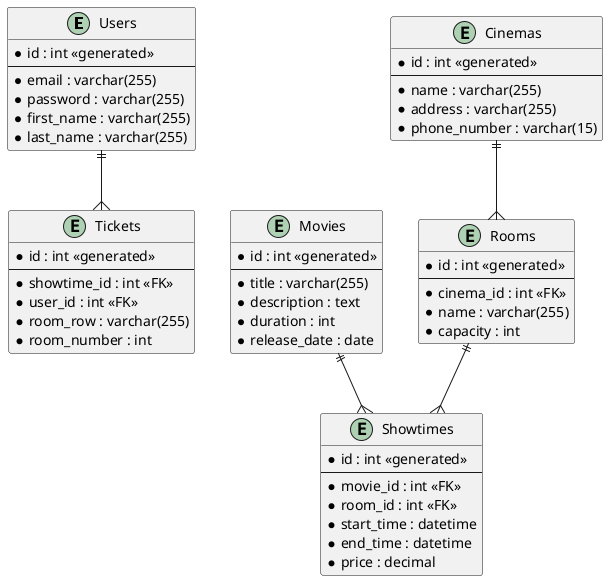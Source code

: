 @startuml
entity "Users" {
  * id : int <<generated>>
  --
  * email : varchar(255)
  * password : varchar(255)
  * first_name : varchar(255)
  * last_name : varchar(255)
}

entity "Tickets" {
  * id : int <<generated>>
  --
  * showtime_id : int <<FK>>
  * user_id : int <<FK>>
  * room_row : varchar(255)
  * room_number : int
}

entity "Showtimes" {
  * id : int <<generated>>
  --
  * movie_id : int <<FK>>
  * room_id : int <<FK>>
  * start_time : datetime
  * end_time : datetime
  * price : decimal
}

entity "Movies" {
  * id : int <<generated>>
  --
  * title : varchar(255)
  * description : text
  * duration : int
  * release_date : date
}

entity "Rooms" {
  * id : int <<generated>>
  --
  * cinema_id : int <<FK>>
  * name : varchar(255)
  * capacity : int
}

entity "Cinemas" {
  * id : int <<generated>>
  --
  * name : varchar(255)
  * address : varchar(255)
  * phone_number : varchar(15)
}

Users ||--{ Tickets
Movies ||--{ Showtimes
Cinemas ||--{ Rooms
Rooms ||--{ Showtimes
@enduml